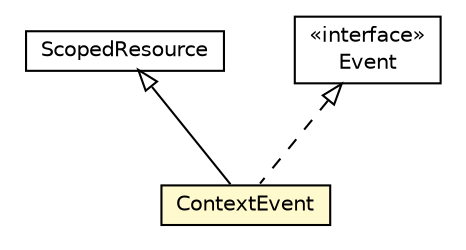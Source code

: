 #!/usr/local/bin/dot
#
# Class diagram 
# Generated by UMLGraph version R5_6-24-gf6e263 (http://www.umlgraph.org/)
#

digraph G {
	edge [fontname="Helvetica",fontsize=10,labelfontname="Helvetica",labelfontsize=10];
	node [fontname="Helvetica",fontsize=10,shape=plaintext];
	nodesep=0.25;
	ranksep=0.5;
	// org.universAAL.middleware.rdf.ScopedResource
	c3157316 [label=<<table title="org.universAAL.middleware.rdf.ScopedResource" border="0" cellborder="1" cellspacing="0" cellpadding="2" port="p" href="../rdf/ScopedResource.html">
		<tr><td><table border="0" cellspacing="0" cellpadding="1">
<tr><td align="center" balign="center"> ScopedResource </td></tr>
		</table></td></tr>
		</table>>, URL="../rdf/ScopedResource.html", fontname="Helvetica", fontcolor="black", fontsize=10.0];
	// org.universAAL.middleware.bus.model.matchable.Event
	c3157620 [label=<<table title="org.universAAL.middleware.bus.model.matchable.Event" border="0" cellborder="1" cellspacing="0" cellpadding="2" port="p" href="../bus/model/matchable/Event.html">
		<tr><td><table border="0" cellspacing="0" cellpadding="1">
<tr><td align="center" balign="center"> &#171;interface&#187; </td></tr>
<tr><td align="center" balign="center"> Event </td></tr>
		</table></td></tr>
		</table>>, URL="../bus/model/matchable/Event.html", fontname="Helvetica", fontcolor="black", fontsize=10.0];
	// org.universAAL.middleware.context.ContextEvent
	c3157652 [label=<<table title="org.universAAL.middleware.context.ContextEvent" border="0" cellborder="1" cellspacing="0" cellpadding="2" port="p" bgcolor="lemonChiffon" href="./ContextEvent.html">
		<tr><td><table border="0" cellspacing="0" cellpadding="1">
<tr><td align="center" balign="center"> ContextEvent </td></tr>
		</table></td></tr>
		</table>>, URL="./ContextEvent.html", fontname="Helvetica", fontcolor="black", fontsize=10.0];
	//org.universAAL.middleware.context.ContextEvent extends org.universAAL.middleware.rdf.ScopedResource
	c3157316:p -> c3157652:p [dir=back,arrowtail=empty];
	//org.universAAL.middleware.context.ContextEvent implements org.universAAL.middleware.bus.model.matchable.Event
	c3157620:p -> c3157652:p [dir=back,arrowtail=empty,style=dashed];
}

